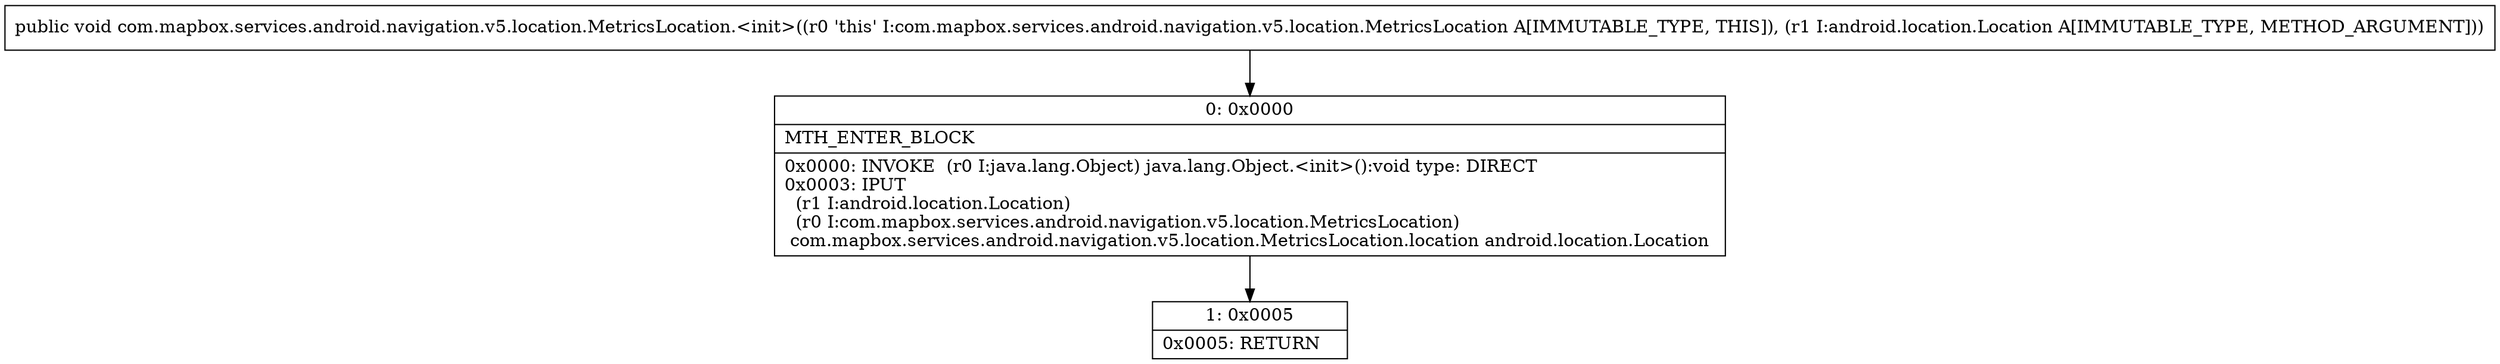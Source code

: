 digraph "CFG forcom.mapbox.services.android.navigation.v5.location.MetricsLocation.\<init\>(Landroid\/location\/Location;)V" {
Node_0 [shape=record,label="{0\:\ 0x0000|MTH_ENTER_BLOCK\l|0x0000: INVOKE  (r0 I:java.lang.Object) java.lang.Object.\<init\>():void type: DIRECT \l0x0003: IPUT  \l  (r1 I:android.location.Location)\l  (r0 I:com.mapbox.services.android.navigation.v5.location.MetricsLocation)\l com.mapbox.services.android.navigation.v5.location.MetricsLocation.location android.location.Location \l}"];
Node_1 [shape=record,label="{1\:\ 0x0005|0x0005: RETURN   \l}"];
MethodNode[shape=record,label="{public void com.mapbox.services.android.navigation.v5.location.MetricsLocation.\<init\>((r0 'this' I:com.mapbox.services.android.navigation.v5.location.MetricsLocation A[IMMUTABLE_TYPE, THIS]), (r1 I:android.location.Location A[IMMUTABLE_TYPE, METHOD_ARGUMENT])) }"];
MethodNode -> Node_0;
Node_0 -> Node_1;
}

